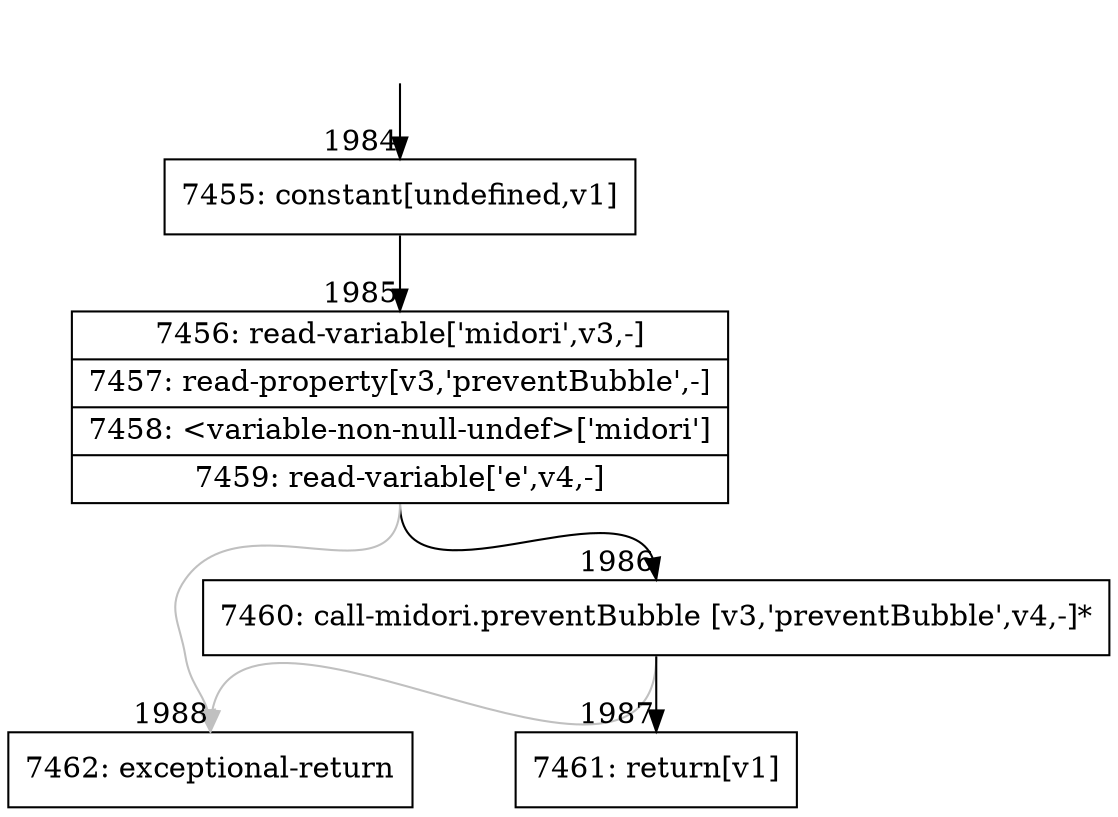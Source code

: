 digraph {
rankdir="TD"
BB_entry114[shape=none,label=""];
BB_entry114 -> BB1984 [tailport=s, headport=n, headlabel="    1984"]
BB1984 [shape=record label="{7455: constant[undefined,v1]}" ] 
BB1984 -> BB1985 [tailport=s, headport=n, headlabel="      1985"]
BB1985 [shape=record label="{7456: read-variable['midori',v3,-]|7457: read-property[v3,'preventBubble',-]|7458: \<variable-non-null-undef\>['midori']|7459: read-variable['e',v4,-]}" ] 
BB1985 -> BB1986 [tailport=s, headport=n, headlabel="      1986"]
BB1985 -> BB1988 [tailport=s, headport=n, color=gray, headlabel="      1988"]
BB1986 [shape=record label="{7460: call-midori.preventBubble [v3,'preventBubble',v4,-]*}" ] 
BB1986 -> BB1987 [tailport=s, headport=n, headlabel="      1987"]
BB1986 -> BB1988 [tailport=s, headport=n, color=gray]
BB1987 [shape=record label="{7461: return[v1]}" ] 
BB1988 [shape=record label="{7462: exceptional-return}" ] 
//#$~ 1475
}
